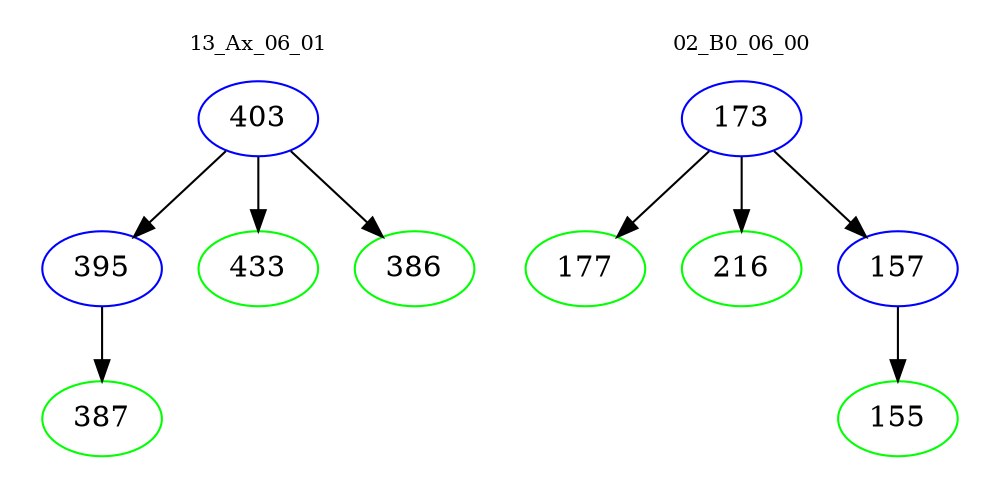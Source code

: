 digraph{
subgraph cluster_0 {
color = white
label = "13_Ax_06_01";
fontsize=10;
T0_403 [label="403", color="blue"]
T0_403 -> T0_395 [color="black"]
T0_395 [label="395", color="blue"]
T0_395 -> T0_387 [color="black"]
T0_387 [label="387", color="green"]
T0_403 -> T0_433 [color="black"]
T0_433 [label="433", color="green"]
T0_403 -> T0_386 [color="black"]
T0_386 [label="386", color="green"]
}
subgraph cluster_1 {
color = white
label = "02_B0_06_00";
fontsize=10;
T1_173 [label="173", color="blue"]
T1_173 -> T1_177 [color="black"]
T1_177 [label="177", color="green"]
T1_173 -> T1_216 [color="black"]
T1_216 [label="216", color="green"]
T1_173 -> T1_157 [color="black"]
T1_157 [label="157", color="blue"]
T1_157 -> T1_155 [color="black"]
T1_155 [label="155", color="green"]
}
}
